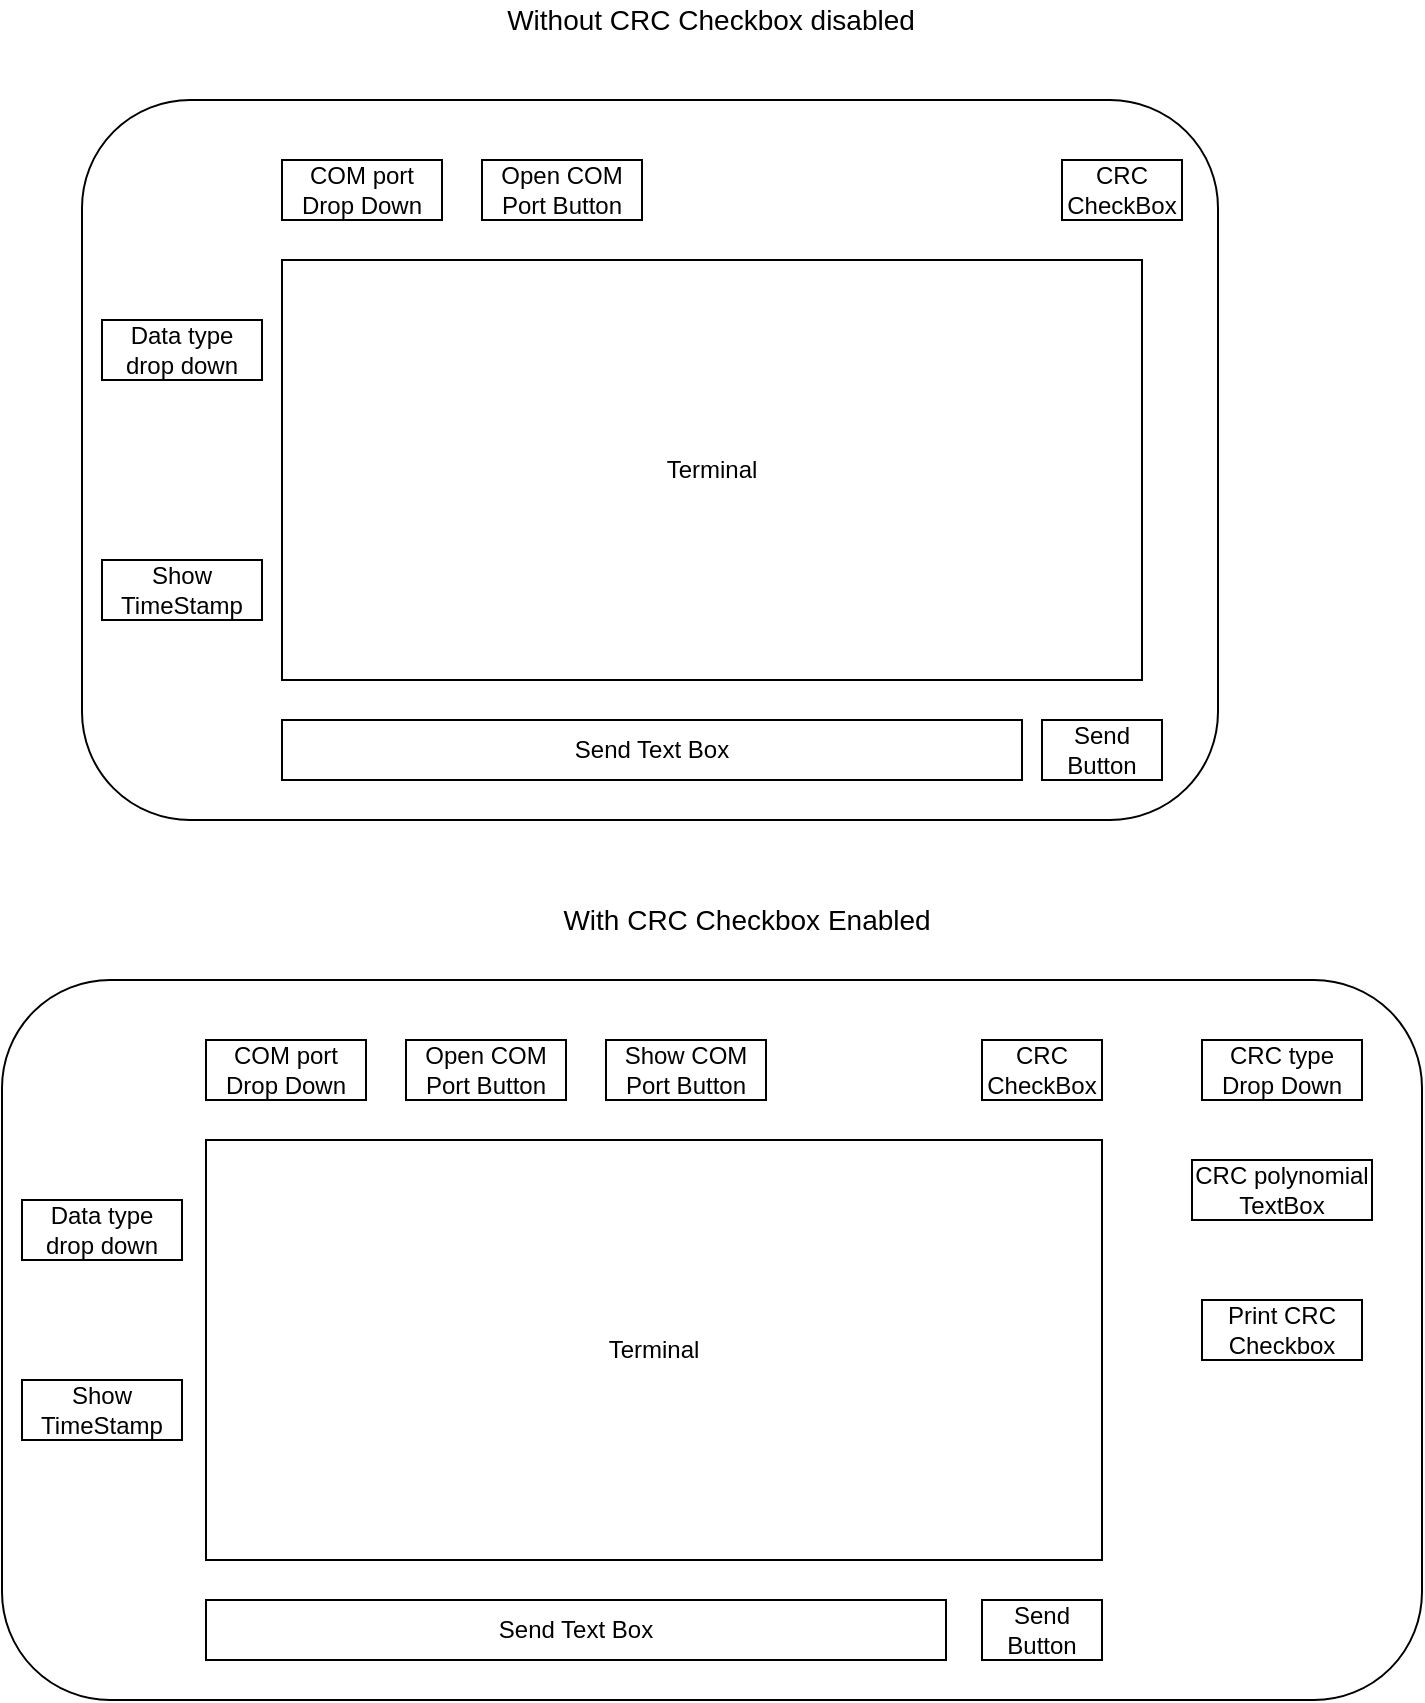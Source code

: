 <mxfile version="14.6.11" type="device" pages="5"><diagram id="C5RBs43oDa-KdzZeNtuy" name="UI Design"><mxGraphModel dx="782" dy="437" grid="1" gridSize="10" guides="1" tooltips="1" connect="1" arrows="1" fold="1" page="1" pageScale="1" pageWidth="827" pageHeight="1169" math="0" shadow="0"><root><mxCell id="WIyWlLk6GJQsqaUBKTNV-0"/><mxCell id="WIyWlLk6GJQsqaUBKTNV-1" parent="WIyWlLk6GJQsqaUBKTNV-0"/><mxCell id="XEz_fvFYkwtrqIlj1yFR-0" value="" style="rounded=1;whiteSpace=wrap;html=1;" parent="WIyWlLk6GJQsqaUBKTNV-1" vertex="1"><mxGeometry x="100" y="80" width="568" height="360" as="geometry"/></mxCell><mxCell id="XEz_fvFYkwtrqIlj1yFR-3" value="&lt;font style=&quot;font-size: 14px&quot;&gt;Without CRC Checkbox disabled&lt;/font&gt;" style="text;html=1;align=center;verticalAlign=middle;resizable=0;points=[];autosize=1;" parent="WIyWlLk6GJQsqaUBKTNV-1" vertex="1"><mxGeometry x="304" y="30" width="220" height="20" as="geometry"/></mxCell><mxCell id="XEz_fvFYkwtrqIlj1yFR-4" value="COM port Drop Down" style="rounded=0;whiteSpace=wrap;html=1;" parent="WIyWlLk6GJQsqaUBKTNV-1" vertex="1"><mxGeometry x="200" y="110" width="80" height="30" as="geometry"/></mxCell><mxCell id="XEz_fvFYkwtrqIlj1yFR-5" value="Terminal" style="rounded=0;whiteSpace=wrap;html=1;" parent="WIyWlLk6GJQsqaUBKTNV-1" vertex="1"><mxGeometry x="200" y="160" width="430" height="210" as="geometry"/></mxCell><mxCell id="XEz_fvFYkwtrqIlj1yFR-6" value="Send Text Box" style="rounded=0;whiteSpace=wrap;html=1;" parent="WIyWlLk6GJQsqaUBKTNV-1" vertex="1"><mxGeometry x="200" y="390" width="370" height="30" as="geometry"/></mxCell><mxCell id="XEz_fvFYkwtrqIlj1yFR-8" value="Send Button" style="rounded=0;whiteSpace=wrap;html=1;" parent="WIyWlLk6GJQsqaUBKTNV-1" vertex="1"><mxGeometry x="580" y="390" width="60" height="30" as="geometry"/></mxCell><mxCell id="XEz_fvFYkwtrqIlj1yFR-9" value="Open COM Port Button" style="rounded=0;whiteSpace=wrap;html=1;" parent="WIyWlLk6GJQsqaUBKTNV-1" vertex="1"><mxGeometry x="300" y="110" width="80" height="30" as="geometry"/></mxCell><mxCell id="XEz_fvFYkwtrqIlj1yFR-11" value="CRC CheckBox" style="rounded=0;whiteSpace=wrap;html=1;" parent="WIyWlLk6GJQsqaUBKTNV-1" vertex="1"><mxGeometry x="590" y="110" width="60" height="30" as="geometry"/></mxCell><mxCell id="XEz_fvFYkwtrqIlj1yFR-12" value="" style="rounded=1;whiteSpace=wrap;html=1;" parent="WIyWlLk6GJQsqaUBKTNV-1" vertex="1"><mxGeometry x="60" y="520" width="710" height="360" as="geometry"/></mxCell><mxCell id="XEz_fvFYkwtrqIlj1yFR-13" value="&lt;font style=&quot;font-size: 14px&quot;&gt;With CRC Checkbox Enabled&lt;/font&gt;" style="text;html=1;align=center;verticalAlign=middle;resizable=0;points=[];autosize=1;" parent="WIyWlLk6GJQsqaUBKTNV-1" vertex="1"><mxGeometry x="332" y="480" width="200" height="20" as="geometry"/></mxCell><mxCell id="XEz_fvFYkwtrqIlj1yFR-14" value="COM port Drop Down" style="rounded=0;whiteSpace=wrap;html=1;" parent="WIyWlLk6GJQsqaUBKTNV-1" vertex="1"><mxGeometry x="162" y="550" width="80" height="30" as="geometry"/></mxCell><mxCell id="XEz_fvFYkwtrqIlj1yFR-15" value="Terminal" style="rounded=0;whiteSpace=wrap;html=1;" parent="WIyWlLk6GJQsqaUBKTNV-1" vertex="1"><mxGeometry x="162" y="600" width="448" height="210" as="geometry"/></mxCell><mxCell id="XEz_fvFYkwtrqIlj1yFR-16" value="Send Text Box" style="rounded=0;whiteSpace=wrap;html=1;" parent="WIyWlLk6GJQsqaUBKTNV-1" vertex="1"><mxGeometry x="162" y="830" width="370" height="30" as="geometry"/></mxCell><mxCell id="XEz_fvFYkwtrqIlj1yFR-17" value="Send Button" style="rounded=0;whiteSpace=wrap;html=1;" parent="WIyWlLk6GJQsqaUBKTNV-1" vertex="1"><mxGeometry x="550" y="830" width="60" height="30" as="geometry"/></mxCell><mxCell id="XEz_fvFYkwtrqIlj1yFR-18" value="Open COM Port Button" style="rounded=0;whiteSpace=wrap;html=1;" parent="WIyWlLk6GJQsqaUBKTNV-1" vertex="1"><mxGeometry x="262" y="550" width="80" height="30" as="geometry"/></mxCell><mxCell id="XEz_fvFYkwtrqIlj1yFR-19" value="Show COM Port Button" style="rounded=0;whiteSpace=wrap;html=1;" parent="WIyWlLk6GJQsqaUBKTNV-1" vertex="1"><mxGeometry x="362" y="550" width="80" height="30" as="geometry"/></mxCell><mxCell id="XEz_fvFYkwtrqIlj1yFR-20" value="CRC CheckBox" style="rounded=0;whiteSpace=wrap;html=1;" parent="WIyWlLk6GJQsqaUBKTNV-1" vertex="1"><mxGeometry x="550" y="550" width="60" height="30" as="geometry"/></mxCell><mxCell id="XEz_fvFYkwtrqIlj1yFR-21" value="CRC type Drop Down" style="rounded=0;whiteSpace=wrap;html=1;" parent="WIyWlLk6GJQsqaUBKTNV-1" vertex="1"><mxGeometry x="660" y="550" width="80" height="30" as="geometry"/></mxCell><mxCell id="XEz_fvFYkwtrqIlj1yFR-22" value="CRC polynomial TextBox" style="rounded=0;whiteSpace=wrap;html=1;" parent="WIyWlLk6GJQsqaUBKTNV-1" vertex="1"><mxGeometry x="655" y="610" width="90" height="30" as="geometry"/></mxCell><mxCell id="XEz_fvFYkwtrqIlj1yFR-23" value="Print CRC Checkbox" style="rounded=0;whiteSpace=wrap;html=1;" parent="WIyWlLk6GJQsqaUBKTNV-1" vertex="1"><mxGeometry x="660" y="680" width="80" height="30" as="geometry"/></mxCell><mxCell id="XEz_fvFYkwtrqIlj1yFR-24" value="Data type drop down" style="rounded=0;whiteSpace=wrap;html=1;" parent="WIyWlLk6GJQsqaUBKTNV-1" vertex="1"><mxGeometry x="110" y="190" width="80" height="30" as="geometry"/></mxCell><mxCell id="XEz_fvFYkwtrqIlj1yFR-25" value="Data type drop down" style="rounded=0;whiteSpace=wrap;html=1;" parent="WIyWlLk6GJQsqaUBKTNV-1" vertex="1"><mxGeometry x="70" y="630" width="80" height="30" as="geometry"/></mxCell><mxCell id="b4XtFa6cuNdvDN2xAQlx-0" value="Show TimeStamp" style="rounded=0;whiteSpace=wrap;html=1;" parent="WIyWlLk6GJQsqaUBKTNV-1" vertex="1"><mxGeometry x="70" y="720" width="80" height="30" as="geometry"/></mxCell><mxCell id="b4XtFa6cuNdvDN2xAQlx-2" value="Show TimeStamp" style="rounded=0;whiteSpace=wrap;html=1;" parent="WIyWlLk6GJQsqaUBKTNV-1" vertex="1"><mxGeometry x="110" y="310" width="80" height="30" as="geometry"/></mxCell></root></mxGraphModel></diagram><diagram id="1SnRjOVSuh64OR3Ds9xH" name="Initialisation"><mxGraphModel dx="782" dy="437" grid="1" gridSize="10" guides="1" tooltips="1" connect="1" arrows="1" fold="1" page="1" pageScale="1" pageWidth="850" pageHeight="1100" math="0" shadow="0"><root><mxCell id="d0MPrrit9mhsGWAREOGw-0"/><mxCell id="d0MPrrit9mhsGWAREOGw-1" parent="d0MPrrit9mhsGWAREOGw-0"/><mxCell id="A4757tBRclksy_h-h9o6-0" value="" style="rounded=0;html=1;jettySize=auto;orthogonalLoop=1;fontSize=11;endArrow=block;endFill=0;endSize=8;strokeWidth=1;shadow=0;labelBackgroundColor=none;edgeStyle=orthogonalEdgeStyle;" edge="1" parent="d0MPrrit9mhsGWAREOGw-1" source="A4757tBRclksy_h-h9o6-1" target="A4757tBRclksy_h-h9o6-4"><mxGeometry relative="1" as="geometry"/></mxCell><mxCell id="A4757tBRclksy_h-h9o6-1" value="Lamp doesn't work" style="rounded=1;whiteSpace=wrap;html=1;fontSize=12;glass=0;strokeWidth=1;shadow=0;" vertex="1" parent="d0MPrrit9mhsGWAREOGw-1"><mxGeometry x="160" y="80" width="120" height="40" as="geometry"/></mxCell><mxCell id="A4757tBRclksy_h-h9o6-2" value="Yes" style="rounded=0;html=1;jettySize=auto;orthogonalLoop=1;fontSize=11;endArrow=block;endFill=0;endSize=8;strokeWidth=1;shadow=0;labelBackgroundColor=none;edgeStyle=orthogonalEdgeStyle;" edge="1" parent="d0MPrrit9mhsGWAREOGw-1" source="A4757tBRclksy_h-h9o6-4" target="A4757tBRclksy_h-h9o6-8"><mxGeometry y="20" relative="1" as="geometry"><mxPoint as="offset"/></mxGeometry></mxCell><mxCell id="A4757tBRclksy_h-h9o6-3" value="No" style="edgeStyle=orthogonalEdgeStyle;rounded=0;html=1;jettySize=auto;orthogonalLoop=1;fontSize=11;endArrow=block;endFill=0;endSize=8;strokeWidth=1;shadow=0;labelBackgroundColor=none;" edge="1" parent="d0MPrrit9mhsGWAREOGw-1" source="A4757tBRclksy_h-h9o6-4" target="A4757tBRclksy_h-h9o6-5"><mxGeometry y="10" relative="1" as="geometry"><mxPoint as="offset"/></mxGeometry></mxCell><mxCell id="A4757tBRclksy_h-h9o6-4" value="Lamp&lt;br&gt;plugged in?" style="rhombus;whiteSpace=wrap;html=1;shadow=0;fontFamily=Helvetica;fontSize=12;align=center;strokeWidth=1;spacing=6;spacingTop=-4;" vertex="1" parent="d0MPrrit9mhsGWAREOGw-1"><mxGeometry x="170" y="170" width="100" height="80" as="geometry"/></mxCell><mxCell id="A4757tBRclksy_h-h9o6-5" value="Plug in lamp" style="rounded=1;whiteSpace=wrap;html=1;fontSize=12;glass=0;strokeWidth=1;shadow=0;" vertex="1" parent="d0MPrrit9mhsGWAREOGw-1"><mxGeometry x="320" y="190" width="120" height="40" as="geometry"/></mxCell><mxCell id="A4757tBRclksy_h-h9o6-6" value="No" style="rounded=0;html=1;jettySize=auto;orthogonalLoop=1;fontSize=11;endArrow=block;endFill=0;endSize=8;strokeWidth=1;shadow=0;labelBackgroundColor=none;edgeStyle=orthogonalEdgeStyle;" edge="1" parent="d0MPrrit9mhsGWAREOGw-1" source="A4757tBRclksy_h-h9o6-8" target="A4757tBRclksy_h-h9o6-9"><mxGeometry x="0.333" y="20" relative="1" as="geometry"><mxPoint as="offset"/></mxGeometry></mxCell><mxCell id="A4757tBRclksy_h-h9o6-7" value="Yes" style="edgeStyle=orthogonalEdgeStyle;rounded=0;html=1;jettySize=auto;orthogonalLoop=1;fontSize=11;endArrow=block;endFill=0;endSize=8;strokeWidth=1;shadow=0;labelBackgroundColor=none;" edge="1" parent="d0MPrrit9mhsGWAREOGw-1" source="A4757tBRclksy_h-h9o6-8" target="A4757tBRclksy_h-h9o6-10"><mxGeometry y="10" relative="1" as="geometry"><mxPoint as="offset"/></mxGeometry></mxCell><mxCell id="A4757tBRclksy_h-h9o6-8" value="Bulb&lt;br&gt;burned out?" style="rhombus;whiteSpace=wrap;html=1;shadow=0;fontFamily=Helvetica;fontSize=12;align=center;strokeWidth=1;spacing=6;spacingTop=-4;" vertex="1" parent="d0MPrrit9mhsGWAREOGw-1"><mxGeometry x="170" y="290" width="100" height="80" as="geometry"/></mxCell><mxCell id="A4757tBRclksy_h-h9o6-9" value="Repair Lamp" style="rounded=1;whiteSpace=wrap;html=1;fontSize=12;glass=0;strokeWidth=1;shadow=0;" vertex="1" parent="d0MPrrit9mhsGWAREOGw-1"><mxGeometry x="160" y="430" width="120" height="40" as="geometry"/></mxCell><mxCell id="A4757tBRclksy_h-h9o6-10" value="Replace Bulb" style="rounded=1;whiteSpace=wrap;html=1;fontSize=12;glass=0;strokeWidth=1;shadow=0;" vertex="1" parent="d0MPrrit9mhsGWAREOGw-1"><mxGeometry x="320" y="310" width="120" height="40" as="geometry"/></mxCell></root></mxGraphModel></diagram><diagram id="dII1fdizu-SOkdLJ8k9K" name="Open COM Port"><mxGraphModel dx="782" dy="437" grid="1" gridSize="10" guides="1" tooltips="1" connect="1" arrows="1" fold="1" page="1" pageScale="1" pageWidth="850" pageHeight="1100" math="0" shadow="0"><root><mxCell id="78eVPGWUk5AeE-l3TVTg-0"/><mxCell id="78eVPGWUk5AeE-l3TVTg-1" parent="78eVPGWUk5AeE-l3TVTg-0"/></root></mxGraphModel></diagram><diagram id="bEAW0wfvHlCI09H-PgLo" name="Receive"><mxGraphModel dx="782" dy="437" grid="1" gridSize="10" guides="1" tooltips="1" connect="1" arrows="1" fold="1" page="1" pageScale="1" pageWidth="850" pageHeight="1100" math="0" shadow="0"><root><mxCell id="s_I_xUoxzSQsAZvOqe-F-0"/><mxCell id="s_I_xUoxzSQsAZvOqe-F-1" parent="s_I_xUoxzSQsAZvOqe-F-0"/></root></mxGraphModel></diagram><diagram id="iiYVswWi_4KK2Q6Yayhm" name="Send"><mxGraphModel dx="782" dy="437" grid="1" gridSize="10" guides="1" tooltips="1" connect="1" arrows="1" fold="1" page="1" pageScale="1" pageWidth="850" pageHeight="1100" math="0" shadow="0"><root><mxCell id="T3rmkrE_L4KwV60K7-ol-0"/><mxCell id="T3rmkrE_L4KwV60K7-ol-1" parent="T3rmkrE_L4KwV60K7-ol-0"/></root></mxGraphModel></diagram></mxfile>